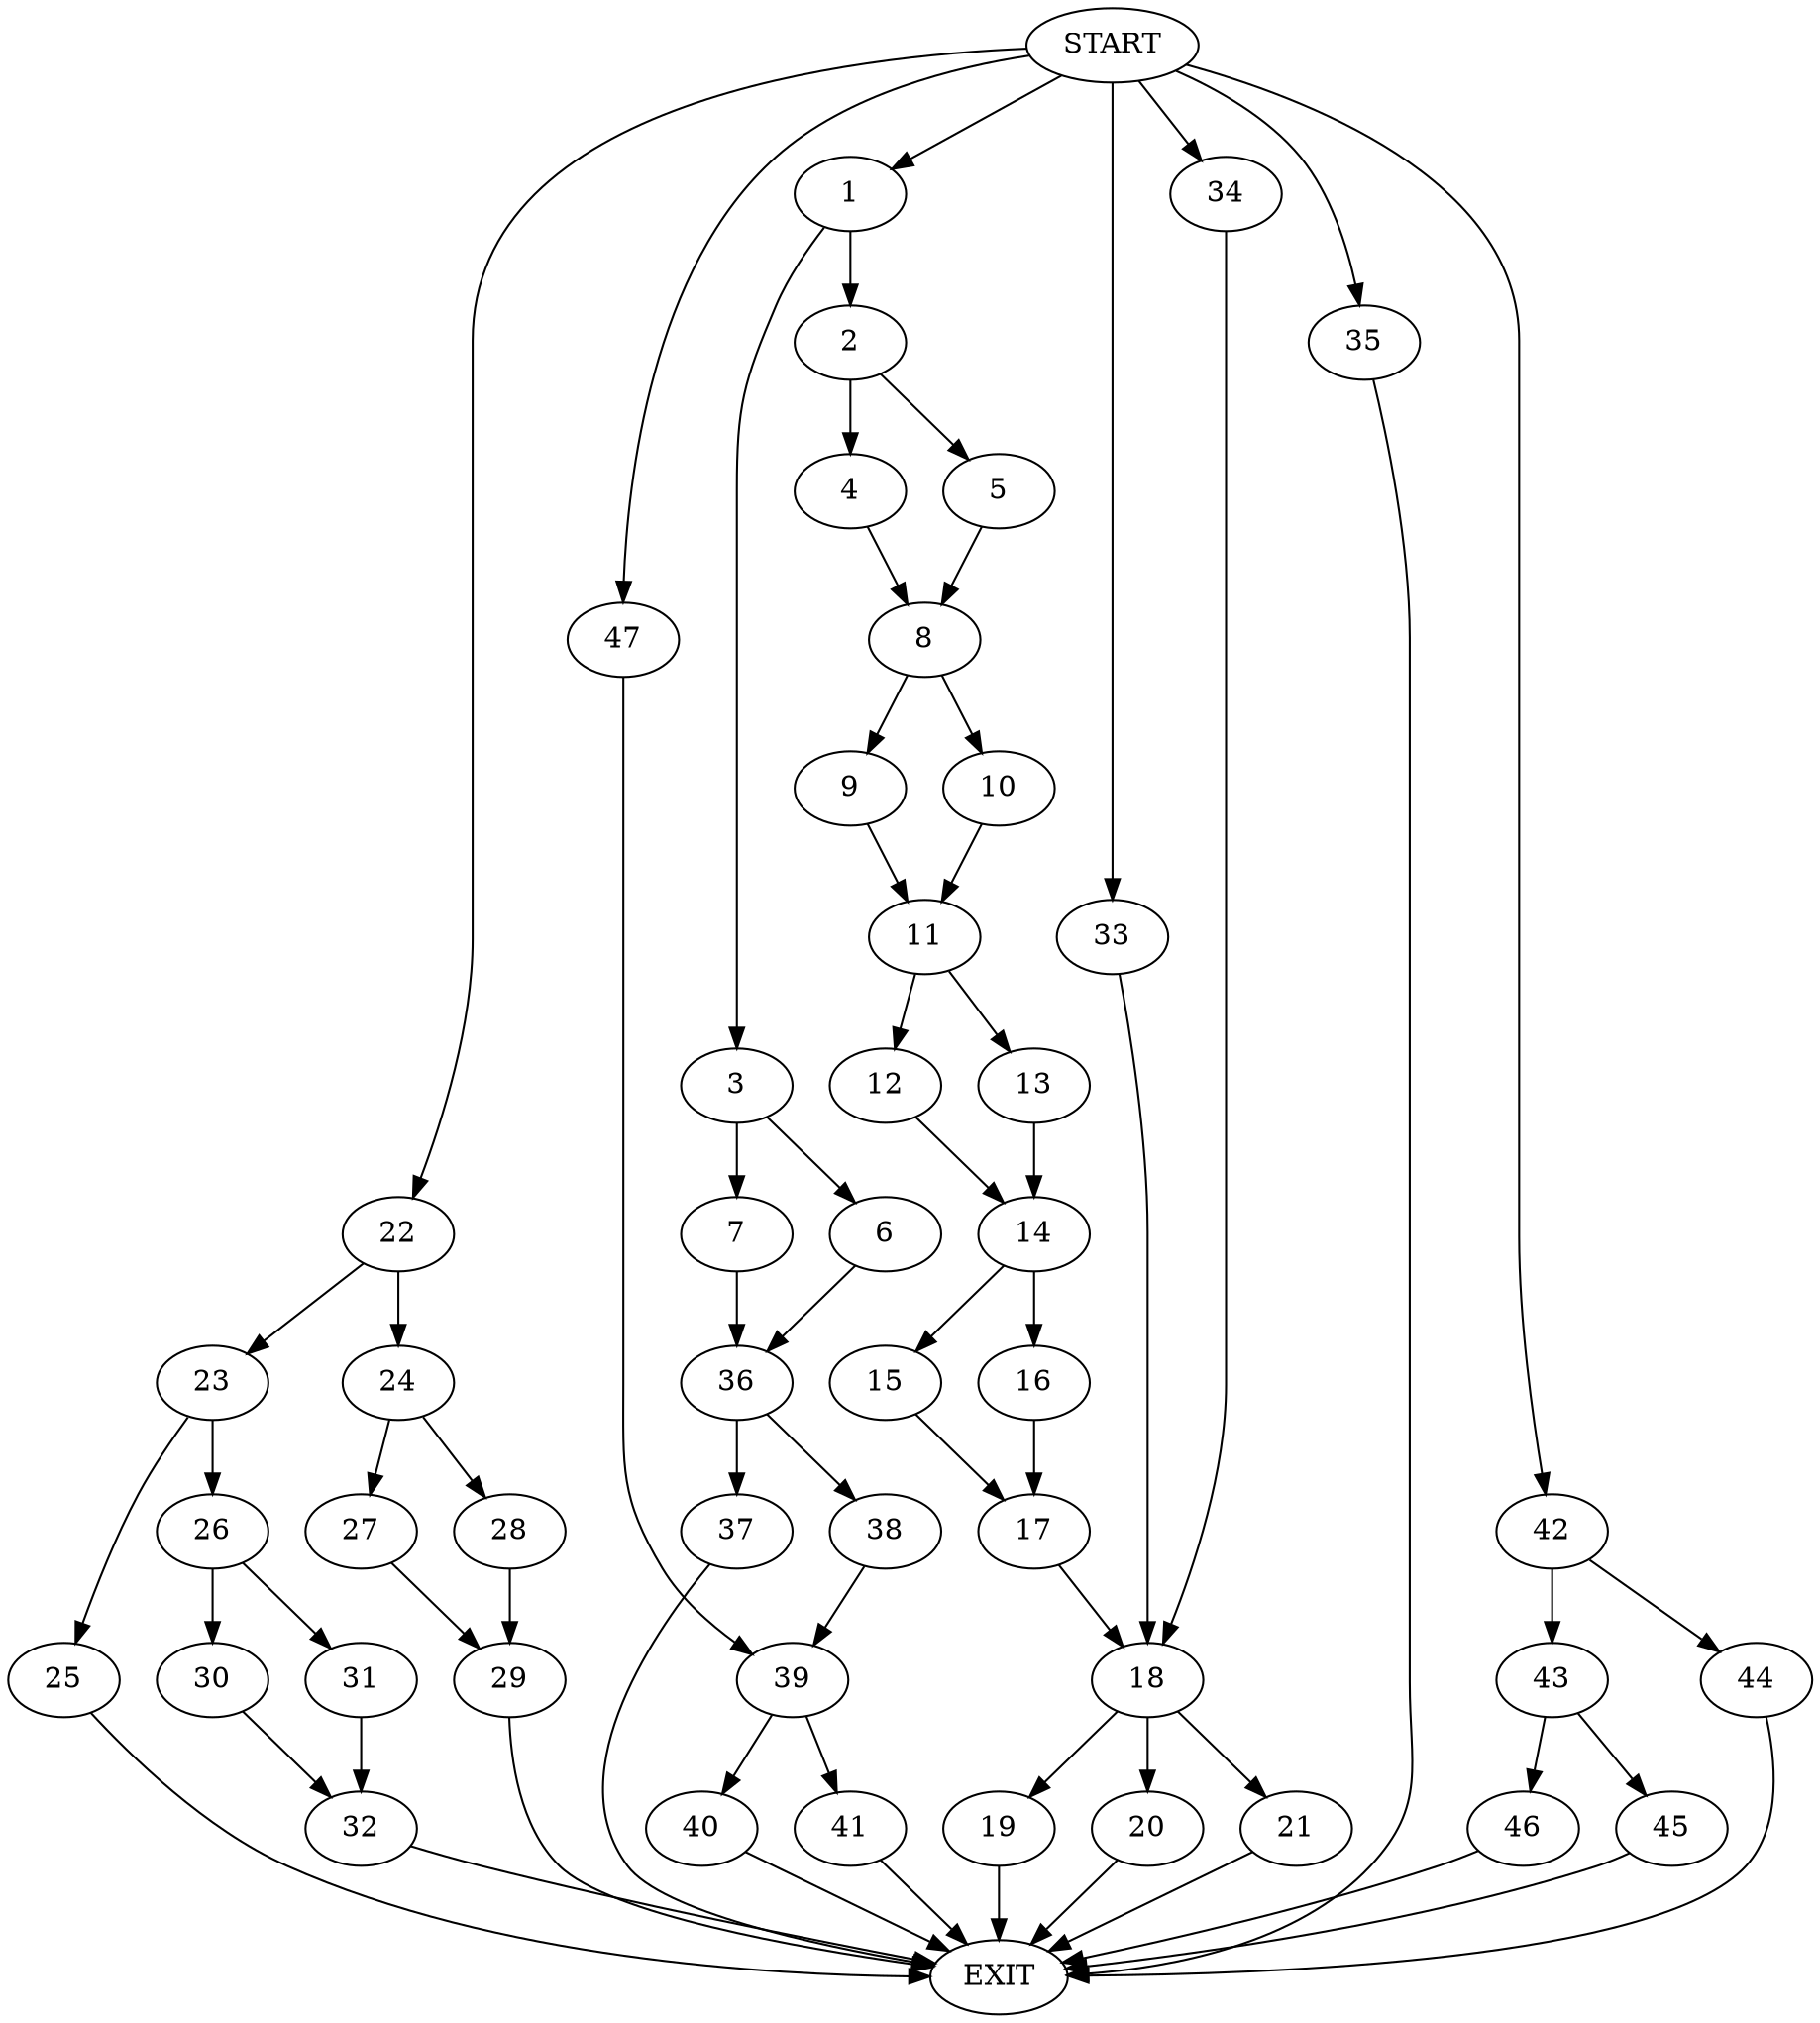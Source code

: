 digraph {
0 [label="START"]
48 [label="EXIT"]
0 -> 1
1 -> 2
1 -> 3
2 -> 4
2 -> 5
3 -> 6
3 -> 7
5 -> 8
4 -> 8
8 -> 9
8 -> 10
9 -> 11
10 -> 11
11 -> 12
11 -> 13
12 -> 14
13 -> 14
14 -> 15
14 -> 16
16 -> 17
15 -> 17
17 -> 18
18 -> 19
18 -> 20
18 -> 21
20 -> 48
0 -> 22
22 -> 23
22 -> 24
23 -> 25
23 -> 26
24 -> 27
24 -> 28
27 -> 29
28 -> 29
29 -> 48
26 -> 30
26 -> 31
25 -> 48
31 -> 32
30 -> 32
32 -> 48
0 -> 33
33 -> 18
19 -> 48
0 -> 34
34 -> 18
21 -> 48
0 -> 35
35 -> 48
7 -> 36
6 -> 36
36 -> 37
36 -> 38
38 -> 39
37 -> 48
39 -> 40
39 -> 41
41 -> 48
0 -> 42
42 -> 43
42 -> 44
43 -> 45
43 -> 46
44 -> 48
45 -> 48
46 -> 48
0 -> 47
47 -> 39
40 -> 48
}
